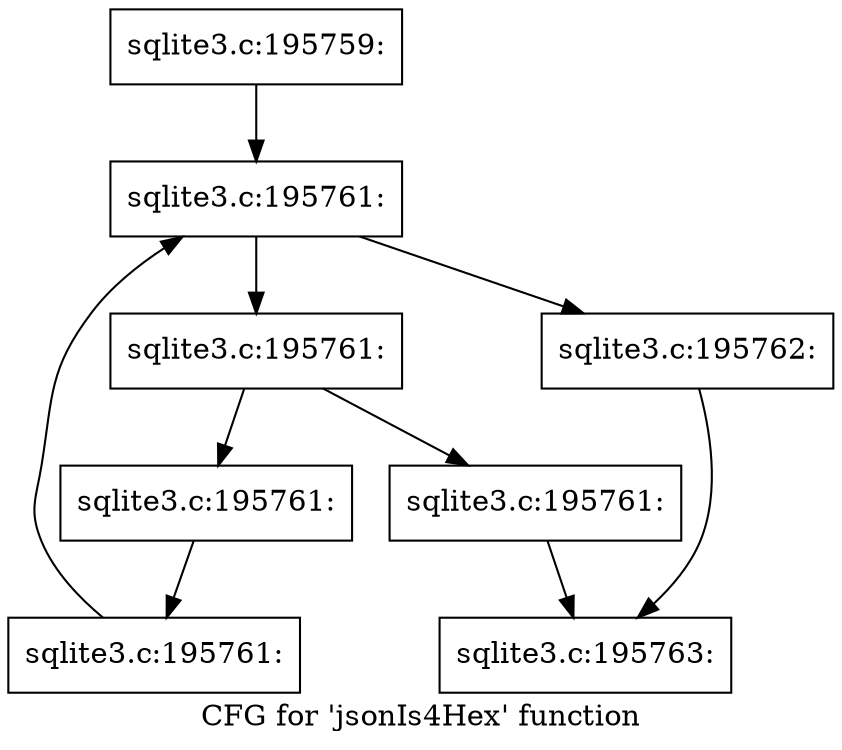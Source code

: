 digraph "CFG for 'jsonIs4Hex' function" {
	label="CFG for 'jsonIs4Hex' function";

	Node0x55c0fa8071c0 [shape=record,label="{sqlite3.c:195759:}"];
	Node0x55c0fa8071c0 -> Node0x55c0fa807690;
	Node0x55c0fa807690 [shape=record,label="{sqlite3.c:195761:}"];
	Node0x55c0fa807690 -> Node0x55c0fa80ac20;
	Node0x55c0fa807690 -> Node0x55c0fa807520;
	Node0x55c0fa80ac20 [shape=record,label="{sqlite3.c:195761:}"];
	Node0x55c0fa80ac20 -> Node0x55c0fa80b830;
	Node0x55c0fa80ac20 -> Node0x55c0fa80b7e0;
	Node0x55c0fa80b7e0 [shape=record,label="{sqlite3.c:195761:}"];
	Node0x55c0fa80b7e0 -> Node0x55c0fa807340;
	Node0x55c0fa80b830 [shape=record,label="{sqlite3.c:195761:}"];
	Node0x55c0fa80b830 -> Node0x55c0fa807740;
	Node0x55c0fa807740 [shape=record,label="{sqlite3.c:195761:}"];
	Node0x55c0fa807740 -> Node0x55c0fa807690;
	Node0x55c0fa807520 [shape=record,label="{sqlite3.c:195762:}"];
	Node0x55c0fa807520 -> Node0x55c0fa807340;
	Node0x55c0fa807340 [shape=record,label="{sqlite3.c:195763:}"];
}
